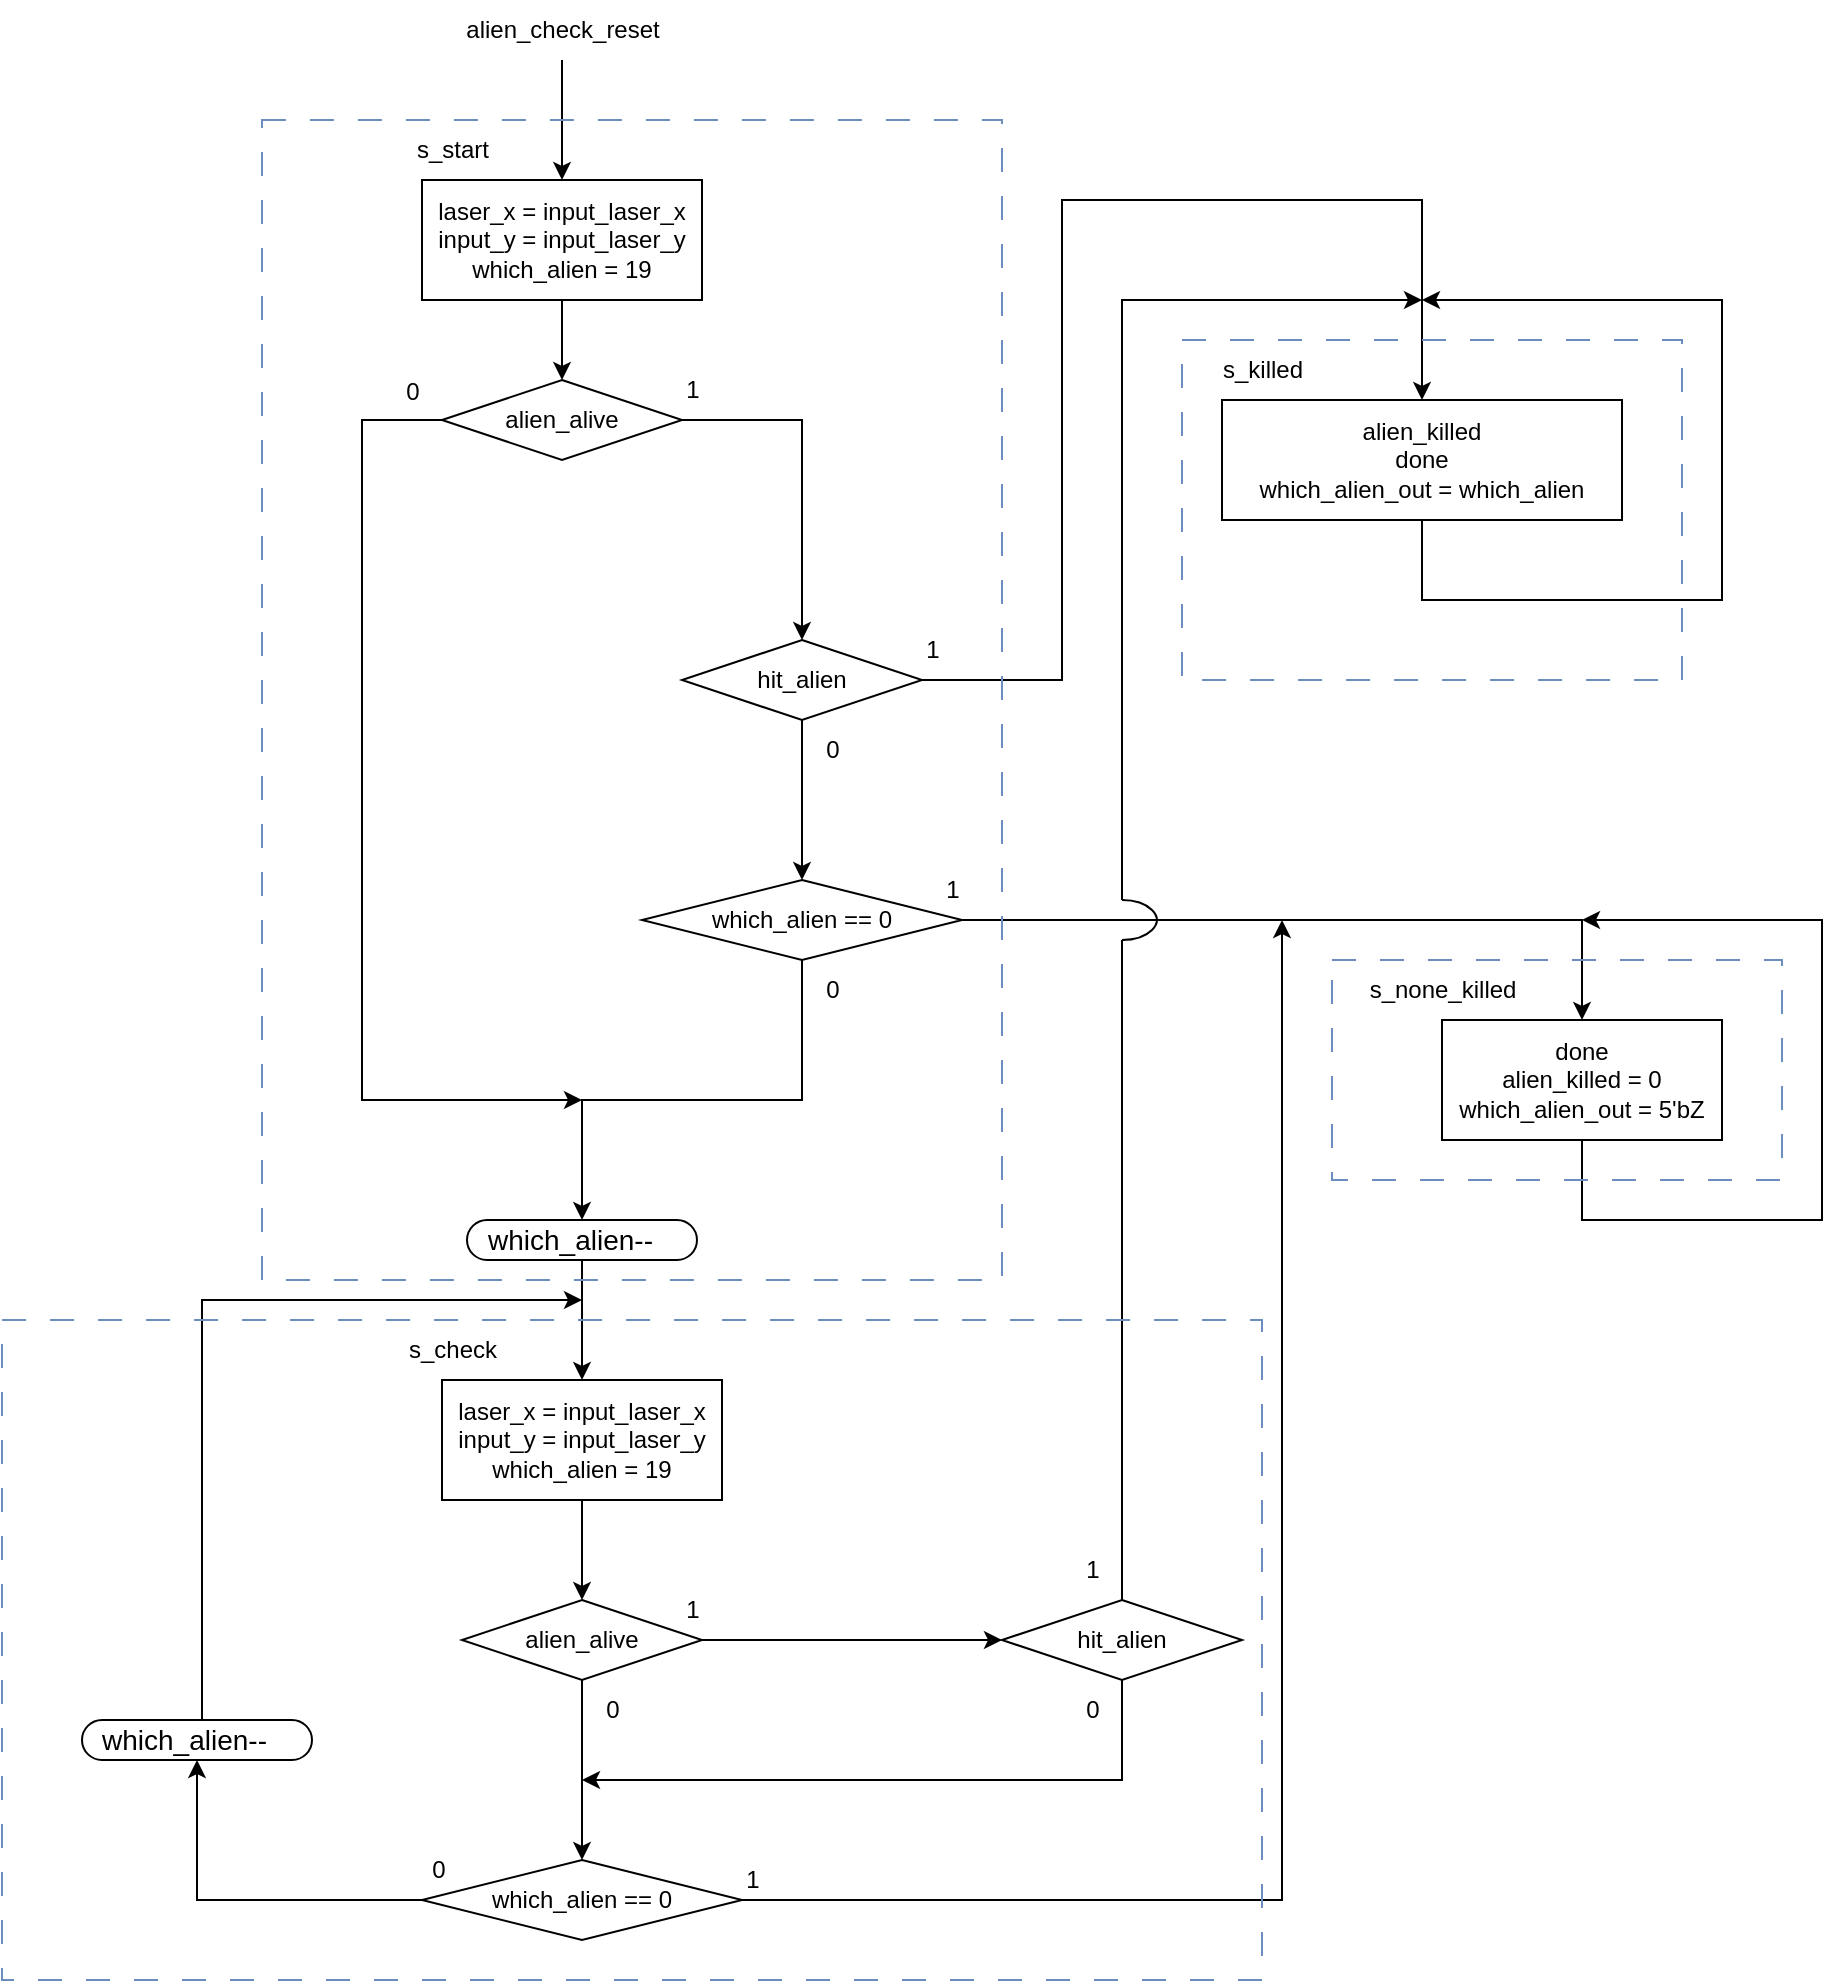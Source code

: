 <mxfile version="22.0.1" type="device">
  <diagram name="Page-1" id="rY78pbxjS33zWvEgH3hx">
    <mxGraphModel dx="2691" dy="1176" grid="1" gridSize="10" guides="1" tooltips="1" connect="1" arrows="1" fold="1" page="1" pageScale="1" pageWidth="1100" pageHeight="850" math="0" shadow="0">
      <root>
        <mxCell id="0" />
        <mxCell id="1" parent="0" />
        <mxCell id="hg0VnIa8RW2PHBciKI9P-77" style="edgeStyle=orthogonalEdgeStyle;rounded=0;orthogonalLoop=1;jettySize=auto;html=1;entryX=0.5;entryY=0;entryDx=0;entryDy=0;" edge="1" parent="1" source="hg0VnIa8RW2PHBciKI9P-72" target="hg0VnIa8RW2PHBciKI9P-76">
          <mxGeometry relative="1" as="geometry" />
        </mxCell>
        <mxCell id="hg0VnIa8RW2PHBciKI9P-72" value="laser_x = input_laser_x&lt;br&gt;input_y = input_laser_y&lt;br&gt;which_alien = 19" style="rounded=0;whiteSpace=wrap;html=1;" vertex="1" parent="1">
          <mxGeometry x="110" y="440" width="140" height="60" as="geometry" />
        </mxCell>
        <mxCell id="hg0VnIa8RW2PHBciKI9P-74" style="edgeStyle=orthogonalEdgeStyle;rounded=0;orthogonalLoop=1;jettySize=auto;html=1;entryX=0.5;entryY=0;entryDx=0;entryDy=0;" edge="1" parent="1" source="hg0VnIa8RW2PHBciKI9P-73" target="hg0VnIa8RW2PHBciKI9P-72">
          <mxGeometry relative="1" as="geometry" />
        </mxCell>
        <mxCell id="hg0VnIa8RW2PHBciKI9P-73" value="alien_check_reset" style="text;html=1;align=center;verticalAlign=middle;resizable=0;points=[];autosize=1;strokeColor=none;fillColor=none;" vertex="1" parent="1">
          <mxGeometry x="120" y="350" width="120" height="30" as="geometry" />
        </mxCell>
        <mxCell id="hg0VnIa8RW2PHBciKI9P-75" value="s_start" style="text;html=1;align=center;verticalAlign=middle;resizable=0;points=[];autosize=1;strokeColor=none;fillColor=none;" vertex="1" parent="1">
          <mxGeometry x="95" y="410" width="60" height="30" as="geometry" />
        </mxCell>
        <mxCell id="hg0VnIa8RW2PHBciKI9P-187" style="edgeStyle=orthogonalEdgeStyle;rounded=0;orthogonalLoop=1;jettySize=auto;html=1;entryX=0.5;entryY=0;entryDx=0;entryDy=0;" edge="1" parent="1" source="hg0VnIa8RW2PHBciKI9P-76" target="hg0VnIa8RW2PHBciKI9P-186">
          <mxGeometry relative="1" as="geometry">
            <Array as="points">
              <mxPoint x="300" y="560" />
            </Array>
          </mxGeometry>
        </mxCell>
        <mxCell id="hg0VnIa8RW2PHBciKI9P-205" style="edgeStyle=orthogonalEdgeStyle;rounded=0;orthogonalLoop=1;jettySize=auto;html=1;" edge="1" parent="1" source="hg0VnIa8RW2PHBciKI9P-76">
          <mxGeometry relative="1" as="geometry">
            <mxPoint x="190" y="900" as="targetPoint" />
            <Array as="points">
              <mxPoint x="80" y="560" />
              <mxPoint x="80" y="900" />
            </Array>
          </mxGeometry>
        </mxCell>
        <mxCell id="hg0VnIa8RW2PHBciKI9P-76" value="alien_alive" style="rhombus;whiteSpace=wrap;html=1;" vertex="1" parent="1">
          <mxGeometry x="120" y="540" width="120" height="40" as="geometry" />
        </mxCell>
        <mxCell id="hg0VnIa8RW2PHBciKI9P-100" value="1" style="text;html=1;align=center;verticalAlign=middle;resizable=0;points=[];autosize=1;strokeColor=none;fillColor=none;" vertex="1" parent="1">
          <mxGeometry x="230" y="530" width="30" height="30" as="geometry" />
        </mxCell>
        <mxCell id="hg0VnIa8RW2PHBciKI9P-185" value="0" style="text;html=1;align=center;verticalAlign=middle;resizable=0;points=[];autosize=1;strokeColor=none;fillColor=none;" vertex="1" parent="1">
          <mxGeometry x="90" y="530.5" width="30" height="30" as="geometry" />
        </mxCell>
        <mxCell id="hg0VnIa8RW2PHBciKI9P-191" style="edgeStyle=orthogonalEdgeStyle;rounded=0;orthogonalLoop=1;jettySize=auto;html=1;entryX=0.5;entryY=0;entryDx=0;entryDy=0;" edge="1" parent="1" source="hg0VnIa8RW2PHBciKI9P-186" target="hg0VnIa8RW2PHBciKI9P-188">
          <mxGeometry relative="1" as="geometry">
            <mxPoint x="550" y="450" as="targetPoint" />
            <Array as="points">
              <mxPoint x="430" y="690" />
              <mxPoint x="430" y="450" />
              <mxPoint x="610" y="450" />
            </Array>
          </mxGeometry>
        </mxCell>
        <mxCell id="hg0VnIa8RW2PHBciKI9P-195" style="edgeStyle=orthogonalEdgeStyle;rounded=0;orthogonalLoop=1;jettySize=auto;html=1;entryX=0.5;entryY=0;entryDx=0;entryDy=0;" edge="1" parent="1" source="hg0VnIa8RW2PHBciKI9P-186" target="hg0VnIa8RW2PHBciKI9P-193">
          <mxGeometry relative="1" as="geometry" />
        </mxCell>
        <mxCell id="hg0VnIa8RW2PHBciKI9P-186" value="hit_alien" style="rhombus;whiteSpace=wrap;html=1;" vertex="1" parent="1">
          <mxGeometry x="240" y="670" width="120" height="40" as="geometry" />
        </mxCell>
        <mxCell id="hg0VnIa8RW2PHBciKI9P-192" style="edgeStyle=orthogonalEdgeStyle;rounded=0;orthogonalLoop=1;jettySize=auto;html=1;" edge="1" parent="1" source="hg0VnIa8RW2PHBciKI9P-188">
          <mxGeometry relative="1" as="geometry">
            <mxPoint x="610" y="500" as="targetPoint" />
            <Array as="points">
              <mxPoint x="610" y="650" />
              <mxPoint x="760" y="650" />
              <mxPoint x="760" y="500" />
            </Array>
          </mxGeometry>
        </mxCell>
        <mxCell id="hg0VnIa8RW2PHBciKI9P-188" value="alien_killed&lt;br&gt;done&lt;br&gt;which_alien_out = which_alien" style="rounded=0;whiteSpace=wrap;html=1;" vertex="1" parent="1">
          <mxGeometry x="510" y="550" width="200" height="60" as="geometry" />
        </mxCell>
        <mxCell id="hg0VnIa8RW2PHBciKI9P-189" value="s_killed" style="text;html=1;align=center;verticalAlign=middle;resizable=0;points=[];autosize=1;strokeColor=none;fillColor=none;" vertex="1" parent="1">
          <mxGeometry x="500" y="520" width="60" height="30" as="geometry" />
        </mxCell>
        <mxCell id="hg0VnIa8RW2PHBciKI9P-198" style="edgeStyle=orthogonalEdgeStyle;rounded=0;orthogonalLoop=1;jettySize=auto;html=1;entryX=0.5;entryY=0;entryDx=0;entryDy=0;" edge="1" parent="1" source="hg0VnIa8RW2PHBciKI9P-193" target="hg0VnIa8RW2PHBciKI9P-197">
          <mxGeometry relative="1" as="geometry" />
        </mxCell>
        <mxCell id="hg0VnIa8RW2PHBciKI9P-200" style="edgeStyle=orthogonalEdgeStyle;rounded=0;orthogonalLoop=1;jettySize=auto;html=1;entryX=0.5;entryY=0;entryDx=0;entryDy=0;" edge="1" parent="1" source="hg0VnIa8RW2PHBciKI9P-193" target="hg0VnIa8RW2PHBciKI9P-199">
          <mxGeometry relative="1" as="geometry">
            <Array as="points">
              <mxPoint x="300" y="900" />
              <mxPoint x="190" y="900" />
            </Array>
          </mxGeometry>
        </mxCell>
        <mxCell id="hg0VnIa8RW2PHBciKI9P-193" value="which_alien == 0" style="rhombus;whiteSpace=wrap;html=1;" vertex="1" parent="1">
          <mxGeometry x="220" y="790" width="160" height="40" as="geometry" />
        </mxCell>
        <mxCell id="hg0VnIa8RW2PHBciKI9P-194" value="1" style="text;html=1;align=center;verticalAlign=middle;resizable=0;points=[];autosize=1;strokeColor=none;fillColor=none;" vertex="1" parent="1">
          <mxGeometry x="350" y="660" width="30" height="30" as="geometry" />
        </mxCell>
        <mxCell id="hg0VnIa8RW2PHBciKI9P-196" value="0" style="text;html=1;align=center;verticalAlign=middle;resizable=0;points=[];autosize=1;strokeColor=none;fillColor=none;" vertex="1" parent="1">
          <mxGeometry x="300" y="710" width="30" height="30" as="geometry" />
        </mxCell>
        <mxCell id="hg0VnIa8RW2PHBciKI9P-233" style="edgeStyle=orthogonalEdgeStyle;rounded=0;orthogonalLoop=1;jettySize=auto;html=1;" edge="1" parent="1" source="hg0VnIa8RW2PHBciKI9P-197">
          <mxGeometry relative="1" as="geometry">
            <mxPoint x="690" y="810" as="targetPoint" />
            <Array as="points">
              <mxPoint x="690" y="960" />
              <mxPoint x="810" y="960" />
            </Array>
          </mxGeometry>
        </mxCell>
        <mxCell id="hg0VnIa8RW2PHBciKI9P-197" value="done&lt;br&gt;alien_killed = 0&lt;br&gt;which_alien_out = 5&#39;bZ" style="rounded=0;whiteSpace=wrap;html=1;" vertex="1" parent="1">
          <mxGeometry x="620" y="860" width="140" height="60" as="geometry" />
        </mxCell>
        <mxCell id="hg0VnIa8RW2PHBciKI9P-199" value="&lt;span style=&quot;font-weight: normal;&quot;&gt;which_alien--&lt;/span&gt;" style="rounded=1;whiteSpace=wrap;html=1;arcSize=50;strokeWidth=1;fillColor=none;whiteSpace=wrap;align=left;verticalAlign=middle;spacingLeft=0;fontStyle=1;fontSize=14;spacing=10;" vertex="1" parent="1">
          <mxGeometry x="132.5" y="960" width="115" height="20" as="geometry" />
        </mxCell>
        <mxCell id="hg0VnIa8RW2PHBciKI9P-201" value="1" style="text;html=1;align=center;verticalAlign=middle;resizable=0;points=[];autosize=1;strokeColor=none;fillColor=none;" vertex="1" parent="1">
          <mxGeometry x="360" y="780" width="30" height="30" as="geometry" />
        </mxCell>
        <mxCell id="hg0VnIa8RW2PHBciKI9P-202" value="0" style="text;html=1;align=center;verticalAlign=middle;resizable=0;points=[];autosize=1;strokeColor=none;fillColor=none;" vertex="1" parent="1">
          <mxGeometry x="300" y="830" width="30" height="30" as="geometry" />
        </mxCell>
        <mxCell id="hg0VnIa8RW2PHBciKI9P-210" style="edgeStyle=orthogonalEdgeStyle;rounded=0;orthogonalLoop=1;jettySize=auto;html=1;entryX=0.5;entryY=0;entryDx=0;entryDy=0;" edge="1" parent="1" source="hg0VnIa8RW2PHBciKI9P-203" target="hg0VnIa8RW2PHBciKI9P-208">
          <mxGeometry relative="1" as="geometry" />
        </mxCell>
        <mxCell id="hg0VnIa8RW2PHBciKI9P-203" value="laser_x = input_laser_x&lt;br&gt;input_y = input_laser_y&lt;br&gt;which_alien = 19" style="rounded=0;whiteSpace=wrap;html=1;" vertex="1" parent="1">
          <mxGeometry x="120" y="1040" width="140" height="60" as="geometry" />
        </mxCell>
        <mxCell id="hg0VnIa8RW2PHBciKI9P-204" style="edgeStyle=orthogonalEdgeStyle;rounded=0;orthogonalLoop=1;jettySize=auto;html=1;" edge="1" parent="1" source="hg0VnIa8RW2PHBciKI9P-199">
          <mxGeometry relative="1" as="geometry">
            <mxPoint x="190" y="1040" as="targetPoint" />
          </mxGeometry>
        </mxCell>
        <mxCell id="hg0VnIa8RW2PHBciKI9P-206" value="s_none_killed" style="text;html=1;align=center;verticalAlign=middle;resizable=0;points=[];autosize=1;strokeColor=none;fillColor=none;" vertex="1" parent="1">
          <mxGeometry x="570" y="830" width="100" height="30" as="geometry" />
        </mxCell>
        <mxCell id="hg0VnIa8RW2PHBciKI9P-207" value="s_check" style="text;html=1;align=center;verticalAlign=middle;resizable=0;points=[];autosize=1;strokeColor=none;fillColor=none;" vertex="1" parent="1">
          <mxGeometry x="90" y="1010" width="70" height="30" as="geometry" />
        </mxCell>
        <mxCell id="hg0VnIa8RW2PHBciKI9P-211" style="edgeStyle=orthogonalEdgeStyle;rounded=0;orthogonalLoop=1;jettySize=auto;html=1;entryX=0.5;entryY=0;entryDx=0;entryDy=0;" edge="1" parent="1" source="hg0VnIa8RW2PHBciKI9P-208" target="hg0VnIa8RW2PHBciKI9P-209">
          <mxGeometry relative="1" as="geometry" />
        </mxCell>
        <mxCell id="hg0VnIa8RW2PHBciKI9P-214" style="edgeStyle=orthogonalEdgeStyle;rounded=0;orthogonalLoop=1;jettySize=auto;html=1;entryX=0;entryY=0.5;entryDx=0;entryDy=0;" edge="1" parent="1" source="hg0VnIa8RW2PHBciKI9P-208" target="hg0VnIa8RW2PHBciKI9P-213">
          <mxGeometry relative="1" as="geometry" />
        </mxCell>
        <mxCell id="hg0VnIa8RW2PHBciKI9P-208" value="alien_alive" style="rhombus;whiteSpace=wrap;html=1;" vertex="1" parent="1">
          <mxGeometry x="130" y="1150" width="120" height="40" as="geometry" />
        </mxCell>
        <mxCell id="hg0VnIa8RW2PHBciKI9P-221" style="edgeStyle=orthogonalEdgeStyle;rounded=0;orthogonalLoop=1;jettySize=auto;html=1;entryX=0.5;entryY=1;entryDx=0;entryDy=0;" edge="1" parent="1" source="hg0VnIa8RW2PHBciKI9P-209" target="hg0VnIa8RW2PHBciKI9P-220">
          <mxGeometry relative="1" as="geometry" />
        </mxCell>
        <mxCell id="hg0VnIa8RW2PHBciKI9P-224" style="edgeStyle=orthogonalEdgeStyle;rounded=0;orthogonalLoop=1;jettySize=auto;html=1;" edge="1" parent="1" source="hg0VnIa8RW2PHBciKI9P-209">
          <mxGeometry relative="1" as="geometry">
            <mxPoint x="540" y="810" as="targetPoint" />
            <Array as="points">
              <mxPoint x="540" y="1300" />
              <mxPoint x="540" y="820" />
            </Array>
          </mxGeometry>
        </mxCell>
        <mxCell id="hg0VnIa8RW2PHBciKI9P-209" value="which_alien == 0" style="rhombus;whiteSpace=wrap;html=1;" vertex="1" parent="1">
          <mxGeometry x="110" y="1280" width="160" height="40" as="geometry" />
        </mxCell>
        <mxCell id="hg0VnIa8RW2PHBciKI9P-219" style="edgeStyle=orthogonalEdgeStyle;rounded=0;orthogonalLoop=1;jettySize=auto;html=1;" edge="1" parent="1" source="hg0VnIa8RW2PHBciKI9P-213">
          <mxGeometry relative="1" as="geometry">
            <mxPoint x="190" y="1240" as="targetPoint" />
            <Array as="points">
              <mxPoint x="460" y="1240" />
            </Array>
          </mxGeometry>
        </mxCell>
        <mxCell id="hg0VnIa8RW2PHBciKI9P-226" style="edgeStyle=orthogonalEdgeStyle;rounded=0;orthogonalLoop=1;jettySize=auto;html=1;endArrow=none;endFill=0;" edge="1" parent="1" source="hg0VnIa8RW2PHBciKI9P-213">
          <mxGeometry relative="1" as="geometry">
            <mxPoint x="460" y="820" as="targetPoint" />
          </mxGeometry>
        </mxCell>
        <mxCell id="hg0VnIa8RW2PHBciKI9P-213" value="hit_alien" style="rhombus;whiteSpace=wrap;html=1;" vertex="1" parent="1">
          <mxGeometry x="400" y="1150" width="120" height="40" as="geometry" />
        </mxCell>
        <mxCell id="hg0VnIa8RW2PHBciKI9P-216" value="0" style="text;html=1;align=center;verticalAlign=middle;resizable=0;points=[];autosize=1;strokeColor=none;fillColor=none;" vertex="1" parent="1">
          <mxGeometry x="430" y="1190" width="30" height="30" as="geometry" />
        </mxCell>
        <mxCell id="hg0VnIa8RW2PHBciKI9P-217" value="1" style="text;html=1;align=center;verticalAlign=middle;resizable=0;points=[];autosize=1;strokeColor=none;fillColor=none;" vertex="1" parent="1">
          <mxGeometry x="230" y="1140" width="30" height="30" as="geometry" />
        </mxCell>
        <mxCell id="hg0VnIa8RW2PHBciKI9P-218" value="0" style="text;html=1;align=center;verticalAlign=middle;resizable=0;points=[];autosize=1;strokeColor=none;fillColor=none;" vertex="1" parent="1">
          <mxGeometry x="190" y="1190" width="30" height="30" as="geometry" />
        </mxCell>
        <mxCell id="hg0VnIa8RW2PHBciKI9P-222" style="edgeStyle=orthogonalEdgeStyle;rounded=0;orthogonalLoop=1;jettySize=auto;html=1;" edge="1" parent="1" source="hg0VnIa8RW2PHBciKI9P-220">
          <mxGeometry relative="1" as="geometry">
            <mxPoint x="190" y="1000" as="targetPoint" />
            <Array as="points">
              <mxPoint y="1000" />
            </Array>
          </mxGeometry>
        </mxCell>
        <mxCell id="hg0VnIa8RW2PHBciKI9P-220" value="&lt;span style=&quot;font-weight: normal;&quot;&gt;which_alien--&lt;/span&gt;" style="rounded=1;whiteSpace=wrap;html=1;arcSize=50;strokeWidth=1;fillColor=none;whiteSpace=wrap;align=left;verticalAlign=middle;spacingLeft=0;fontStyle=1;fontSize=14;spacing=10;" vertex="1" parent="1">
          <mxGeometry x="-60" y="1210" width="115" height="20" as="geometry" />
        </mxCell>
        <mxCell id="hg0VnIa8RW2PHBciKI9P-223" value="0" style="text;html=1;align=center;verticalAlign=middle;resizable=0;points=[];autosize=1;strokeColor=none;fillColor=none;" vertex="1" parent="1">
          <mxGeometry x="102.5" y="1270" width="30" height="30" as="geometry" />
        </mxCell>
        <mxCell id="hg0VnIa8RW2PHBciKI9P-225" value="" style="curved=1;endArrow=none;html=1;rounded=0;endFill=0;" edge="1" parent="1">
          <mxGeometry width="50" height="50" relative="1" as="geometry">
            <mxPoint x="460" y="820" as="sourcePoint" />
            <mxPoint x="460" y="800" as="targetPoint" />
            <Array as="points">
              <mxPoint x="470" y="820" />
              <mxPoint x="480" y="810" />
              <mxPoint x="470" y="800" />
            </Array>
          </mxGeometry>
        </mxCell>
        <mxCell id="hg0VnIa8RW2PHBciKI9P-232" value="" style="edgeStyle=orthogonalEdgeStyle;orthogonalLoop=1;jettySize=auto;html=1;rounded=0;" edge="1" parent="1">
          <mxGeometry width="80" relative="1" as="geometry">
            <mxPoint x="460" y="800" as="sourcePoint" />
            <mxPoint x="610" y="500" as="targetPoint" />
            <Array as="points">
              <mxPoint x="460" y="500" />
            </Array>
          </mxGeometry>
        </mxCell>
        <mxCell id="hg0VnIa8RW2PHBciKI9P-234" value="" style="rounded=0;whiteSpace=wrap;html=1;fillColor=none;strokeColor=#6c8ebf;dashed=1;dashPattern=12 12;" vertex="1" parent="1">
          <mxGeometry x="-100" y="1010" width="630" height="330" as="geometry" />
        </mxCell>
        <mxCell id="hg0VnIa8RW2PHBciKI9P-235" value="" style="rounded=0;whiteSpace=wrap;html=1;fillColor=none;strokeColor=#6c8ebf;dashed=1;dashPattern=12 12;" vertex="1" parent="1">
          <mxGeometry x="30" y="410" width="370" height="580" as="geometry" />
        </mxCell>
        <mxCell id="hg0VnIa8RW2PHBciKI9P-236" value="" style="rounded=0;whiteSpace=wrap;html=1;fillColor=none;strokeColor=#6c8ebf;dashed=1;dashPattern=12 12;" vertex="1" parent="1">
          <mxGeometry x="490" y="520" width="250" height="170" as="geometry" />
        </mxCell>
        <mxCell id="hg0VnIa8RW2PHBciKI9P-237" value="" style="rounded=0;whiteSpace=wrap;html=1;fillColor=none;strokeColor=#6c8ebf;dashed=1;dashPattern=12 12;" vertex="1" parent="1">
          <mxGeometry x="565" y="830" width="225" height="110" as="geometry" />
        </mxCell>
        <mxCell id="hg0VnIa8RW2PHBciKI9P-238" value="1" style="text;html=1;align=center;verticalAlign=middle;resizable=0;points=[];autosize=1;strokeColor=none;fillColor=none;" vertex="1" parent="1">
          <mxGeometry x="430" y="1120" width="30" height="30" as="geometry" />
        </mxCell>
        <mxCell id="hg0VnIa8RW2PHBciKI9P-239" value="1" style="text;html=1;align=center;verticalAlign=middle;resizable=0;points=[];autosize=1;strokeColor=none;fillColor=none;" vertex="1" parent="1">
          <mxGeometry x="260" y="1275" width="30" height="30" as="geometry" />
        </mxCell>
      </root>
    </mxGraphModel>
  </diagram>
</mxfile>
